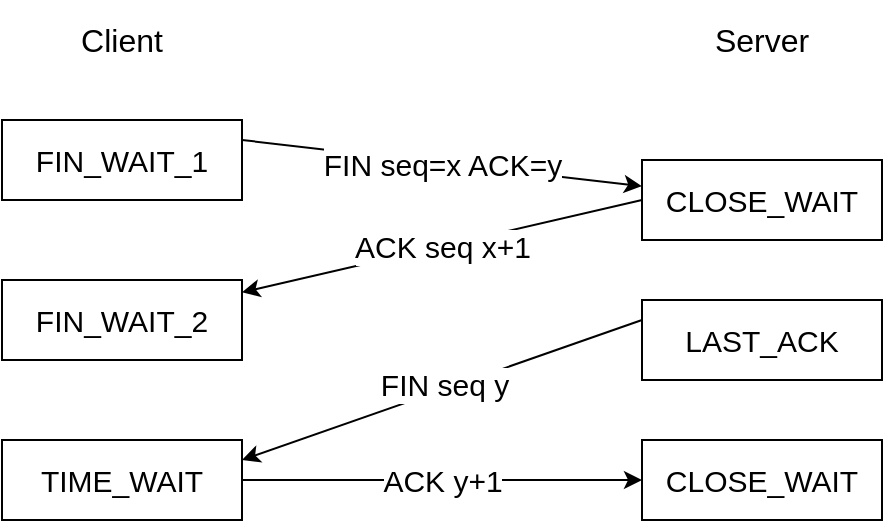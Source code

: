 <mxfile version="10.7.7" type="device"><diagram id="1GBqJk_w9PrObQb9QMtX" name="第 1 页"><mxGraphModel dx="981" dy="596" grid="1" gridSize="10" guides="1" tooltips="1" connect="1" arrows="1" fold="1" page="1" pageScale="1" pageWidth="827" pageHeight="1169" math="0" shadow="0"><root><mxCell id="0"/><mxCell id="1" parent="0"/><mxCell id="RLDy4AJPA1oAOZSNAEsS-1" value="&lt;font style=&quot;font-size: 16px&quot;&gt;Client&lt;/font&gt;" style="text;html=1;strokeColor=none;fillColor=none;align=center;verticalAlign=middle;whiteSpace=wrap;rounded=0;" parent="1" vertex="1"><mxGeometry x="160" y="20" width="120" height="40" as="geometry"/></mxCell><mxCell id="RLDy4AJPA1oAOZSNAEsS-2" value="&lt;font style=&quot;font-size: 16px&quot;&gt;Server&lt;/font&gt;" style="text;html=1;strokeColor=none;fillColor=none;align=center;verticalAlign=middle;whiteSpace=wrap;rounded=0;" parent="1" vertex="1"><mxGeometry x="480" y="20" width="120" height="40" as="geometry"/></mxCell><mxCell id="RLDy4AJPA1oAOZSNAEsS-3" value="&lt;font style=&quot;font-size: 15px&quot;&gt;FIN_WAIT_1&lt;/font&gt;" style="rounded=0;whiteSpace=wrap;html=1;" parent="1" vertex="1"><mxGeometry x="160" y="80" width="120" height="40" as="geometry"/></mxCell><mxCell id="RLDy4AJPA1oAOZSNAEsS-4" value="&lt;font style=&quot;font-size: 15px&quot;&gt;FIN_WAIT_2&lt;/font&gt;" style="rounded=0;whiteSpace=wrap;html=1;" parent="1" vertex="1"><mxGeometry x="160" y="160" width="120" height="40" as="geometry"/></mxCell><mxCell id="P383Us-B8sfxOrLRLS8S-4" value="&lt;font style=&quot;font-size: 15px&quot;&gt;ACK y+1&lt;/font&gt;" style="edgeStyle=orthogonalEdgeStyle;rounded=0;orthogonalLoop=1;jettySize=auto;html=1;" edge="1" parent="1" source="RLDy4AJPA1oAOZSNAEsS-5" target="RLDy4AJPA1oAOZSNAEsS-8"><mxGeometry relative="1" as="geometry"/></mxCell><mxCell id="RLDy4AJPA1oAOZSNAEsS-5" value="&lt;font style=&quot;font-size: 15px&quot;&gt;TIME_WAIT&lt;/font&gt;" style="rounded=0;whiteSpace=wrap;html=1;" parent="1" vertex="1"><mxGeometry x="160" y="240" width="120" height="40" as="geometry"/></mxCell><mxCell id="RLDy4AJPA1oAOZSNAEsS-6" value="&lt;font style=&quot;font-size: 15px&quot;&gt;CLOSE_WAIT&lt;/font&gt;" style="rounded=0;whiteSpace=wrap;html=1;" parent="1" vertex="1"><mxGeometry x="480" y="100" width="120" height="40" as="geometry"/></mxCell><mxCell id="RLDy4AJPA1oAOZSNAEsS-7" value="&lt;font style=&quot;font-size: 15px&quot;&gt;LAST_ACK&lt;br&gt;&lt;/font&gt;" style="rounded=0;whiteSpace=wrap;html=1;" parent="1" vertex="1"><mxGeometry x="480" y="170" width="120" height="40" as="geometry"/></mxCell><mxCell id="RLDy4AJPA1oAOZSNAEsS-8" value="&lt;font style=&quot;font-size: 15px&quot;&gt;CLOSE_WAIT&lt;/font&gt;" style="rounded=0;whiteSpace=wrap;html=1;" parent="1" vertex="1"><mxGeometry x="480" y="240" width="120" height="40" as="geometry"/></mxCell><mxCell id="P383Us-B8sfxOrLRLS8S-1" value="&lt;font style=&quot;font-size: 15px&quot;&gt;FIN seq=x ACK=y&lt;/font&gt;" style="endArrow=classic;html=1;exitX=1;exitY=0.25;exitDx=0;exitDy=0;" edge="1" parent="1" source="RLDy4AJPA1oAOZSNAEsS-3" target="RLDy4AJPA1oAOZSNAEsS-6"><mxGeometry width="50" height="50" relative="1" as="geometry"><mxPoint x="290" y="100" as="sourcePoint"/><mxPoint x="470" y="145" as="targetPoint"/></mxGeometry></mxCell><mxCell id="P383Us-B8sfxOrLRLS8S-2" value="&lt;font style=&quot;font-size: 15px&quot;&gt;ACK seq x+1&lt;/font&gt;" style="endArrow=classic;html=1;" edge="1" parent="1" target="RLDy4AJPA1oAOZSNAEsS-4"><mxGeometry width="50" height="50" relative="1" as="geometry"><mxPoint x="480" y="120" as="sourcePoint"/><mxPoint x="340" y="170" as="targetPoint"/></mxGeometry></mxCell><mxCell id="P383Us-B8sfxOrLRLS8S-3" value="" style="endArrow=classic;html=1;entryX=1;entryY=0.25;entryDx=0;entryDy=0;" edge="1" parent="1" target="RLDy4AJPA1oAOZSNAEsS-5"><mxGeometry width="50" height="50" relative="1" as="geometry"><mxPoint x="480" y="180" as="sourcePoint"/><mxPoint x="360" y="210" as="targetPoint"/></mxGeometry></mxCell><mxCell id="P383Us-B8sfxOrLRLS8S-5" value="&lt;font style=&quot;font-size: 15px&quot;&gt;FIN seq y&lt;/font&gt;" style="text;html=1;resizable=0;points=[];align=center;verticalAlign=middle;labelBackgroundColor=#ffffff;" vertex="1" connectable="0" parent="P383Us-B8sfxOrLRLS8S-3"><mxGeometry x="-0.285" y="1" relative="1" as="geometry"><mxPoint x="-28" y="6" as="offset"/></mxGeometry></mxCell></root></mxGraphModel></diagram></mxfile>